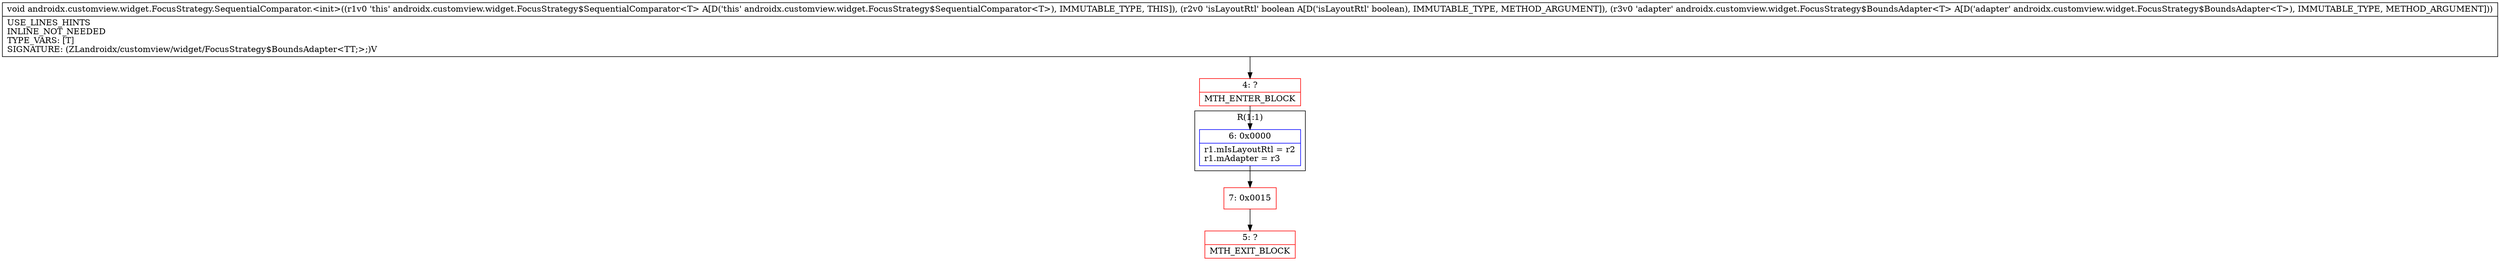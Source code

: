digraph "CFG forandroidx.customview.widget.FocusStrategy.SequentialComparator.\<init\>(ZLandroidx\/customview\/widget\/FocusStrategy$BoundsAdapter;)V" {
subgraph cluster_Region_1852016762 {
label = "R(1:1)";
node [shape=record,color=blue];
Node_6 [shape=record,label="{6\:\ 0x0000|r1.mIsLayoutRtl = r2\lr1.mAdapter = r3\l}"];
}
Node_4 [shape=record,color=red,label="{4\:\ ?|MTH_ENTER_BLOCK\l}"];
Node_7 [shape=record,color=red,label="{7\:\ 0x0015}"];
Node_5 [shape=record,color=red,label="{5\:\ ?|MTH_EXIT_BLOCK\l}"];
MethodNode[shape=record,label="{void androidx.customview.widget.FocusStrategy.SequentialComparator.\<init\>((r1v0 'this' androidx.customview.widget.FocusStrategy$SequentialComparator\<T\> A[D('this' androidx.customview.widget.FocusStrategy$SequentialComparator\<T\>), IMMUTABLE_TYPE, THIS]), (r2v0 'isLayoutRtl' boolean A[D('isLayoutRtl' boolean), IMMUTABLE_TYPE, METHOD_ARGUMENT]), (r3v0 'adapter' androidx.customview.widget.FocusStrategy$BoundsAdapter\<T\> A[D('adapter' androidx.customview.widget.FocusStrategy$BoundsAdapter\<T\>), IMMUTABLE_TYPE, METHOD_ARGUMENT]))  | USE_LINES_HINTS\lINLINE_NOT_NEEDED\lTYPE_VARS: [T]\lSIGNATURE: (ZLandroidx\/customview\/widget\/FocusStrategy$BoundsAdapter\<TT;\>;)V\l}"];
MethodNode -> Node_4;Node_6 -> Node_7;
Node_4 -> Node_6;
Node_7 -> Node_5;
}

